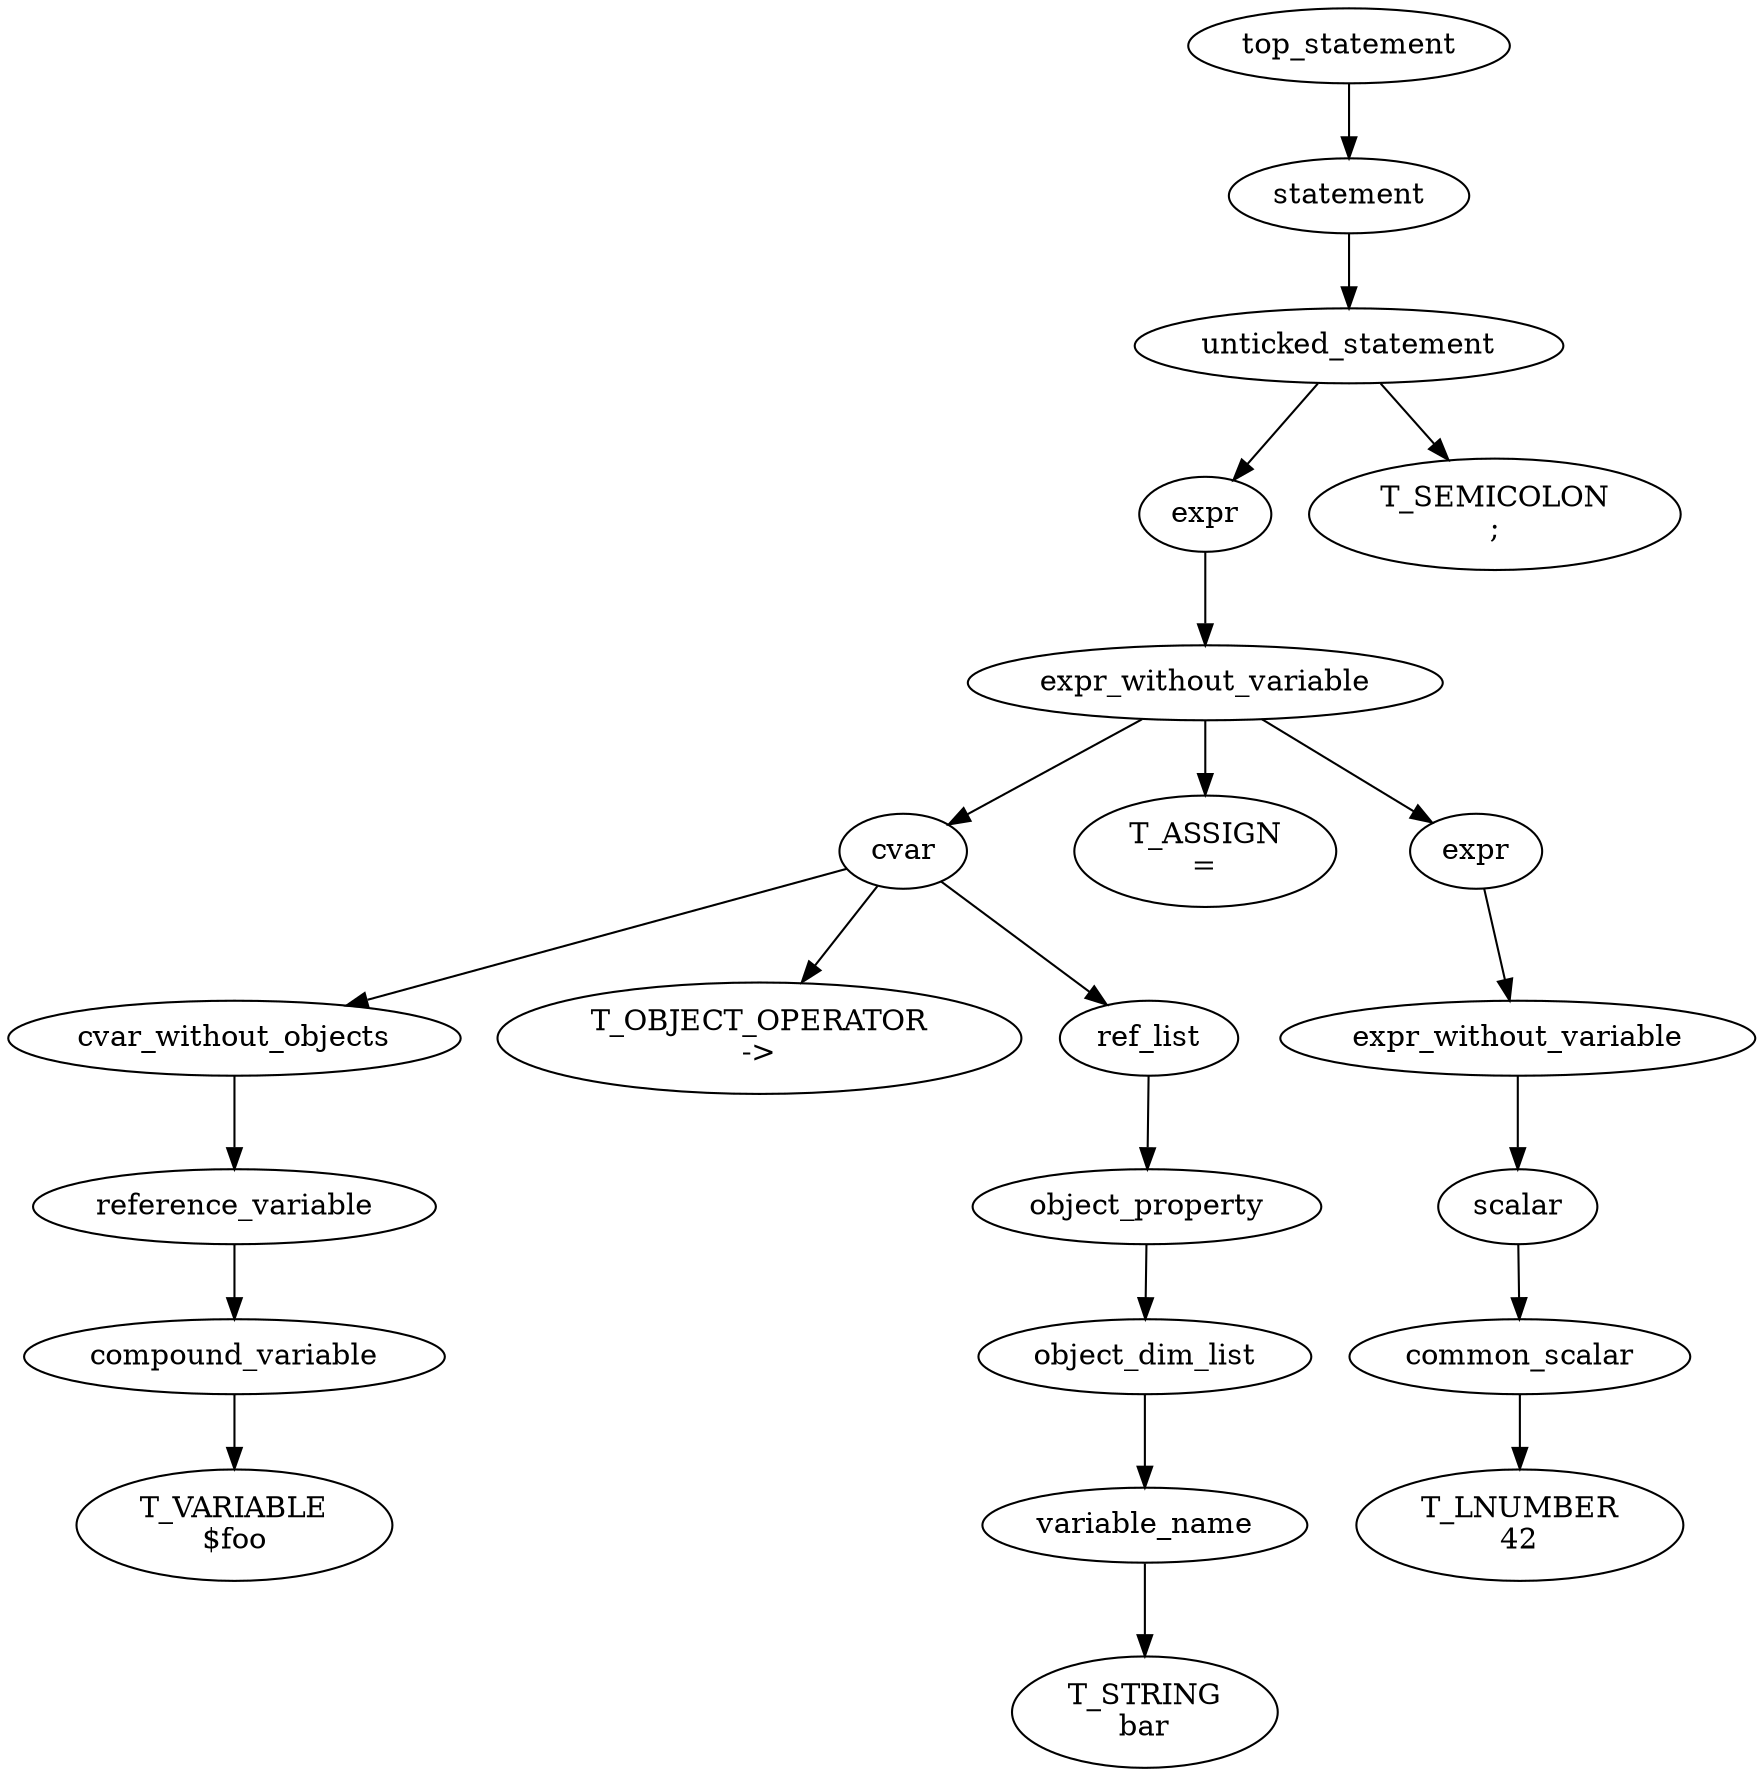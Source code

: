 digraph parse_tree {
  n24 [label="top_statement"];
  n23 [label="statement"];
  n24 -> n23;
  n22 [label="unticked_statement"];
  n23 -> n22;
  n21 [label="expr"];
  n22 -> n21;
  n20 [label="expr_without_variable"];
  n21 -> n20;
  n13 [label="cvar"];
  n20 -> n13;
  n6 [label="cvar_without_objects"];
  n13 -> n6;
  n5 [label="reference_variable"];
  n6 -> n5;
  n4 [label="compound_variable"];
  n5 -> n4;
  n0 [label="T_VARIABLE\n$foo"];
  n4 -> n0;
  n3 [label="T_OBJECT_OPERATOR\n->"];
  n13 -> n3;
  n12 [label="ref_list"];
  n13 -> n12;
  n11 [label="object_property"];
  n12 -> n11;
  n10 [label="object_dim_list"];
  n11 -> n10;
  n9 [label="variable_name"];
  n10 -> n9;
  n7 [label="T_STRING\nbar"];
  n9 -> n7;
  n8 [label="T_ASSIGN\n="];
  n20 -> n8;
  n19 [label="expr"];
  n20 -> n19;
  n18 [label="expr_without_variable"];
  n19 -> n18;
  n17 [label="scalar"];
  n18 -> n17;
  n16 [label="common_scalar"];
  n17 -> n16;
  n14 [label="T_LNUMBER\n42"];
  n16 -> n14;
  n15 [label="T_SEMICOLON\n;"];
  n22 -> n15;
}

